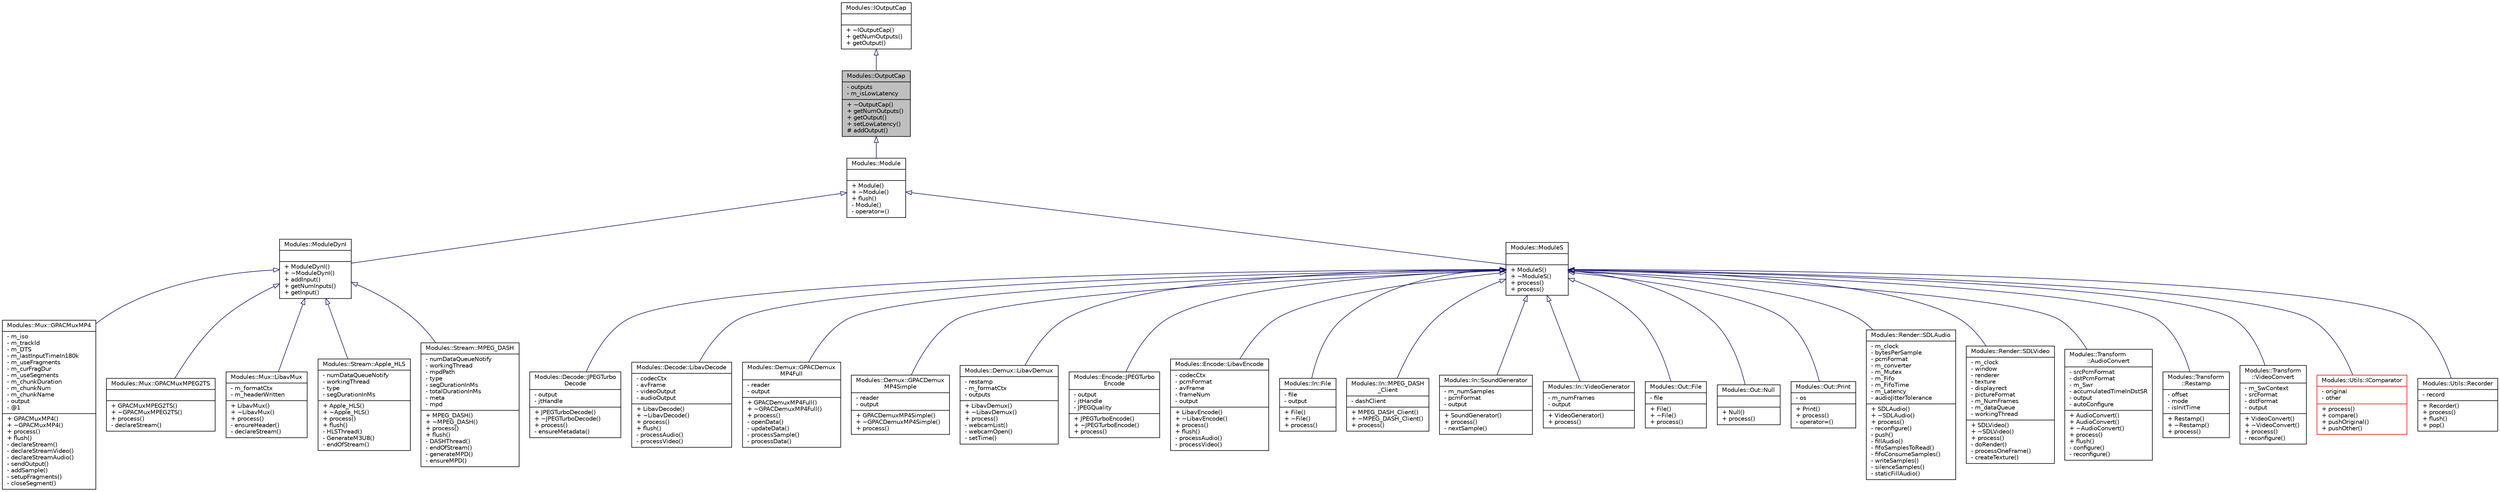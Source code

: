 digraph "Modules::OutputCap"
{
 // INTERACTIVE_SVG=YES
  edge [fontname="Helvetica",fontsize="10",labelfontname="Helvetica",labelfontsize="10"];
  node [fontname="Helvetica",fontsize="10",shape=record];
  Node1 [label="{Modules::OutputCap\n|- outputs\l- m_isLowLatency\l|+ ~OutputCap()\l+ getNumOutputs()\l+ getOutput()\l+ setLowLatency()\l# addOutput()\l}",height=0.2,width=0.4,color="black", fillcolor="grey75", style="filled", fontcolor="black"];
  Node2 -> Node1 [dir="back",color="midnightblue",fontsize="10",style="solid",arrowtail="onormal",fontname="Helvetica"];
  Node2 [label="{Modules::IOutputCap\n||+ ~IOutputCap()\l+ getNumOutputs()\l+ getOutput()\l}",height=0.2,width=0.4,color="black", fillcolor="white", style="filled",URL="$struct_modules_1_1_i_output_cap.html"];
  Node1 -> Node3 [dir="back",color="midnightblue",fontsize="10",style="solid",arrowtail="onormal",fontname="Helvetica"];
  Node3 [label="{Modules::Module\n||+ Module()\l+ ~Module()\l+ flush()\l- Module()\l- operator=()\l}",height=0.2,width=0.4,color="black", fillcolor="white", style="filled",URL="$class_modules_1_1_module.html"];
  Node3 -> Node4 [dir="back",color="midnightblue",fontsize="10",style="solid",arrowtail="onormal",fontname="Helvetica"];
  Node4 [label="{Modules::ModuleDynI\n||+ ModuleDynI()\l+ ~ModuleDynI()\l+ addInput()\l+ getNumInputs()\l+ getInput()\l}",height=0.2,width=0.4,color="black", fillcolor="white", style="filled",URL="$class_modules_1_1_module_dyn_i.html"];
  Node4 -> Node5 [dir="back",color="midnightblue",fontsize="10",style="solid",arrowtail="onormal",fontname="Helvetica"];
  Node5 [label="{Modules::Mux::GPACMuxMP4\n|- m_iso\l- m_trackId\l- m_DTS\l- m_lastInputTimeIn180k\l- m_useFragments\l- m_curFragDur\l- m_useSegments\l- m_chunkDuration\l- m_chunkNum\l- m_chunkName\l- output\l- @1\l|+ GPACMuxMP4()\l+ ~GPACMuxMP4()\l+ process()\l+ flush()\l- declareStream()\l- declareStreamVideo()\l- declareStreamAudio()\l- sendOutput()\l- addSample()\l- setupFragments()\l- closeSegment()\l}",height=0.2,width=0.4,color="black", fillcolor="white", style="filled",URL="$class_modules_1_1_mux_1_1_g_p_a_c_mux_m_p4.html"];
  Node4 -> Node6 [dir="back",color="midnightblue",fontsize="10",style="solid",arrowtail="onormal",fontname="Helvetica"];
  Node6 [label="{Modules::Mux::GPACMuxMPEG2TS\n||+ GPACMuxMPEG2TS()\l+ ~GPACMuxMPEG2TS()\l+ process()\l- declareStream()\l}",height=0.2,width=0.4,color="black", fillcolor="white", style="filled",URL="$class_modules_1_1_mux_1_1_g_p_a_c_mux_m_p_e_g2_t_s.html"];
  Node4 -> Node7 [dir="back",color="midnightblue",fontsize="10",style="solid",arrowtail="onormal",fontname="Helvetica"];
  Node7 [label="{Modules::Mux::LibavMux\n|- m_formatCtx\l- m_headerWritten\l|+ LibavMux()\l+ ~LibavMux()\l+ process()\l- ensureHeader()\l- declareStream()\l}",height=0.2,width=0.4,color="black", fillcolor="white", style="filled",URL="$class_modules_1_1_mux_1_1_libav_mux.html"];
  Node4 -> Node8 [dir="back",color="midnightblue",fontsize="10",style="solid",arrowtail="onormal",fontname="Helvetica"];
  Node8 [label="{Modules::Stream::Apple_HLS\n|- numDataQueueNotify\l- workingThread\l- type\l- segDurationInMs\l|+ Apple_HLS()\l+ ~Apple_HLS()\l+ process()\l+ flush()\l- HLSThread()\l- GenerateM3U8()\l- endOfStream()\l}",height=0.2,width=0.4,color="black", fillcolor="white", style="filled",URL="$class_modules_1_1_stream_1_1_apple___h_l_s.html"];
  Node4 -> Node9 [dir="back",color="midnightblue",fontsize="10",style="solid",arrowtail="onormal",fontname="Helvetica"];
  Node9 [label="{Modules::Stream::MPEG_DASH\n|- numDataQueueNotify\l- workingThread\l- mpdPath\l- type\l- segDurationInMs\l- totalDurationInMs\l- meta\l- mpd\l|+ MPEG_DASH()\l+ ~MPEG_DASH()\l+ process()\l+ flush()\l- DASHThread()\l- endOfStream()\l- generateMPD()\l- ensureMPD()\l}",height=0.2,width=0.4,color="black", fillcolor="white", style="filled",URL="$class_modules_1_1_stream_1_1_m_p_e_g___d_a_s_h.html"];
  Node3 -> Node10 [dir="back",color="midnightblue",fontsize="10",style="solid",arrowtail="onormal",fontname="Helvetica"];
  Node10 [label="{Modules::ModuleS\n||+ ModuleS()\l+ ~ModuleS()\l+ process()\l+ process()\l}",height=0.2,width=0.4,color="black", fillcolor="white", style="filled",URL="$class_modules_1_1_module_s.html"];
  Node10 -> Node11 [dir="back",color="midnightblue",fontsize="10",style="solid",arrowtail="onormal",fontname="Helvetica"];
  Node11 [label="{Modules::Decode::JPEGTurbo\lDecode\n|- output\l- jtHandle\l|+ JPEGTurboDecode()\l+ ~JPEGTurboDecode()\l+ process()\l- ensureMetadata()\l}",height=0.2,width=0.4,color="black", fillcolor="white", style="filled",URL="$class_modules_1_1_decode_1_1_j_p_e_g_turbo_decode.html"];
  Node10 -> Node12 [dir="back",color="midnightblue",fontsize="10",style="solid",arrowtail="onormal",fontname="Helvetica"];
  Node12 [label="{Modules::Decode::LibavDecode\n|- codecCtx\l- avFrame\l- videoOutput\l- audioOutput\l|+ LibavDecode()\l+ ~LibavDecode()\l+ process()\l+ flush()\l- processAudio()\l- processVideo()\l}",height=0.2,width=0.4,color="black", fillcolor="white", style="filled",URL="$class_modules_1_1_decode_1_1_libav_decode.html"];
  Node10 -> Node13 [dir="back",color="midnightblue",fontsize="10",style="solid",arrowtail="onormal",fontname="Helvetica"];
  Node13 [label="{Modules::Demux::GPACDemux\lMP4Full\n|- reader\l- output\l|+ GPACDemuxMP4Full()\l+ ~GPACDemuxMP4Full()\l+ process()\l- openData()\l- updateData()\l- processSample()\l- processData()\l}",height=0.2,width=0.4,color="black", fillcolor="white", style="filled",URL="$class_modules_1_1_demux_1_1_g_p_a_c_demux_m_p4_full.html"];
  Node10 -> Node14 [dir="back",color="midnightblue",fontsize="10",style="solid",arrowtail="onormal",fontname="Helvetica"];
  Node14 [label="{Modules::Demux::GPACDemux\lMP4Simple\n|- reader\l- output\l|+ GPACDemuxMP4Simple()\l+ ~GPACDemuxMP4Simple()\l+ process()\l}",height=0.2,width=0.4,color="black", fillcolor="white", style="filled",URL="$class_modules_1_1_demux_1_1_g_p_a_c_demux_m_p4_simple.html"];
  Node10 -> Node15 [dir="back",color="midnightblue",fontsize="10",style="solid",arrowtail="onormal",fontname="Helvetica"];
  Node15 [label="{Modules::Demux::LibavDemux\n|- restamp\l- m_formatCtx\l- outputs\l|+ LibavDemux()\l+ ~LibavDemux()\l+ process()\l- webcamList()\l- webcamOpen()\l- setTime()\l}",height=0.2,width=0.4,color="black", fillcolor="white", style="filled",URL="$class_modules_1_1_demux_1_1_libav_demux.html"];
  Node10 -> Node16 [dir="back",color="midnightblue",fontsize="10",style="solid",arrowtail="onormal",fontname="Helvetica"];
  Node16 [label="{Modules::Encode::JPEGTurbo\lEncode\n|- output\l- jtHandle\l- JPEGQuality\l|+ JPEGTurboEncode()\l+ ~JPEGTurboEncode()\l+ process()\l}",height=0.2,width=0.4,color="black", fillcolor="white", style="filled",URL="$class_modules_1_1_encode_1_1_j_p_e_g_turbo_encode.html"];
  Node10 -> Node17 [dir="back",color="midnightblue",fontsize="10",style="solid",arrowtail="onormal",fontname="Helvetica"];
  Node17 [label="{Modules::Encode::LibavEncode\n|- codecCtx\l- pcmFormat\l- avFrame\l- frameNum\l- output\l|+ LibavEncode()\l+ ~LibavEncode()\l+ process()\l+ flush()\l- processAudio()\l- processVideo()\l}",height=0.2,width=0.4,color="black", fillcolor="white", style="filled",URL="$class_modules_1_1_encode_1_1_libav_encode.html"];
  Node10 -> Node18 [dir="back",color="midnightblue",fontsize="10",style="solid",arrowtail="onormal",fontname="Helvetica"];
  Node18 [label="{Modules::In::File\n|- file\l- output\l|+ File()\l+ ~File()\l+ process()\l}",height=0.2,width=0.4,color="black", fillcolor="white", style="filled",URL="$class_modules_1_1_in_1_1_file.html"];
  Node10 -> Node19 [dir="back",color="midnightblue",fontsize="10",style="solid",arrowtail="onormal",fontname="Helvetica"];
  Node19 [label="{Modules::In::MPEG_DASH\l_Client\n|- dashClient\l|+ MPEG_DASH_Client()\l+ ~MPEG_DASH_Client()\l+ process()\l}",height=0.2,width=0.4,color="black", fillcolor="white", style="filled",URL="$class_modules_1_1_in_1_1_m_p_e_g___d_a_s_h___client.html"];
  Node10 -> Node20 [dir="back",color="midnightblue",fontsize="10",style="solid",arrowtail="onormal",fontname="Helvetica"];
  Node20 [label="{Modules::In::SoundGenerator\n|- m_numSamples\l- pcmFormat\l- output\l|+ SoundGenerator()\l+ process()\l- nextSample()\l}",height=0.2,width=0.4,color="black", fillcolor="white", style="filled",URL="$class_modules_1_1_in_1_1_sound_generator.html"];
  Node10 -> Node21 [dir="back",color="midnightblue",fontsize="10",style="solid",arrowtail="onormal",fontname="Helvetica"];
  Node21 [label="{Modules::In::VideoGenerator\n|- m_numFrames\l- output\l|+ VideoGenerator()\l+ process()\l}",height=0.2,width=0.4,color="black", fillcolor="white", style="filled",URL="$class_modules_1_1_in_1_1_video_generator.html"];
  Node10 -> Node22 [dir="back",color="midnightblue",fontsize="10",style="solid",arrowtail="onormal",fontname="Helvetica"];
  Node22 [label="{Modules::Out::File\n|- file\l|+ File()\l+ ~File()\l+ process()\l}",height=0.2,width=0.4,color="black", fillcolor="white", style="filled",URL="$class_modules_1_1_out_1_1_file.html"];
  Node10 -> Node23 [dir="back",color="midnightblue",fontsize="10",style="solid",arrowtail="onormal",fontname="Helvetica"];
  Node23 [label="{Modules::Out::Null\n||+ Null()\l+ process()\l}",height=0.2,width=0.4,color="black", fillcolor="white", style="filled",URL="$class_modules_1_1_out_1_1_null.html"];
  Node10 -> Node24 [dir="back",color="midnightblue",fontsize="10",style="solid",arrowtail="onormal",fontname="Helvetica"];
  Node24 [label="{Modules::Out::Print\n|- os\l|+ Print()\l+ process()\l- operator=()\l}",height=0.2,width=0.4,color="black", fillcolor="white", style="filled",URL="$class_modules_1_1_out_1_1_print.html"];
  Node10 -> Node25 [dir="back",color="midnightblue",fontsize="10",style="solid",arrowtail="onormal",fontname="Helvetica"];
  Node25 [label="{Modules::Render::SDLAudio\n|- m_clock\l- bytesPerSample\l- pcmFormat\l- m_converter\l- m_Mutex\l- m_Fifo\l- m_FifoTime\l- m_Latency\l- audioJitterTolerance\l|+ SDLAudio()\l+ ~SDLAudio()\l+ process()\l- reconfigure()\l- push()\l- fillAudio()\l- fifoSamplesToRead()\l- fifoConsumeSamples()\l- writeSamples()\l- silenceSamples()\l- staticFillAudio()\l}",height=0.2,width=0.4,color="black", fillcolor="white", style="filled",URL="$class_modules_1_1_render_1_1_s_d_l_audio.html"];
  Node10 -> Node26 [dir="back",color="midnightblue",fontsize="10",style="solid",arrowtail="onormal",fontname="Helvetica"];
  Node26 [label="{Modules::Render::SDLVideo\n|- m_clock\l- window\l- renderer\l- texture\l- displayrect\l- pictureFormat\l- m_NumFrames\l- m_dataQueue\l- workingThread\l|+ SDLVideo()\l+ ~SDLVideo()\l+ process()\l- doRender()\l- processOneFrame()\l- createTexture()\l}",height=0.2,width=0.4,color="black", fillcolor="white", style="filled",URL="$class_modules_1_1_render_1_1_s_d_l_video.html"];
  Node10 -> Node27 [dir="back",color="midnightblue",fontsize="10",style="solid",arrowtail="onormal",fontname="Helvetica"];
  Node27 [label="{Modules::Transform\l::AudioConvert\n|- srcPcmFormat\l- dstPcmFormat\l- m_Swr\l- accumulatedTimeInDstSR\l- output\l- autoConfigure\l|+ AudioConvert()\l+ AudioConvert()\l+ ~AudioConvert()\l+ process()\l+ flush()\l- configure()\l- reconfigure()\l}",height=0.2,width=0.4,color="black", fillcolor="white", style="filled",URL="$class_modules_1_1_transform_1_1_audio_convert.html"];
  Node10 -> Node28 [dir="back",color="midnightblue",fontsize="10",style="solid",arrowtail="onormal",fontname="Helvetica"];
  Node28 [label="{Modules::Transform\l::Restamp\n|- offset\l- mode\l- isInitTime\l|+ Restamp()\l+ ~Restamp()\l+ process()\l}",height=0.2,width=0.4,color="black", fillcolor="white", style="filled",URL="$class_modules_1_1_transform_1_1_restamp.html"];
  Node10 -> Node29 [dir="back",color="midnightblue",fontsize="10",style="solid",arrowtail="onormal",fontname="Helvetica"];
  Node29 [label="{Modules::Transform\l::VideoConvert\n|- m_SwContext\l- srcFormat\l- dstFormat\l- output\l|+ VideoConvert()\l+ ~VideoConvert()\l+ process()\l- reconfigure()\l}",height=0.2,width=0.4,color="black", fillcolor="white", style="filled",URL="$class_modules_1_1_transform_1_1_video_convert.html"];
  Node10 -> Node30 [dir="back",color="midnightblue",fontsize="10",style="solid",arrowtail="onormal",fontname="Helvetica"];
  Node30 [label="{Modules::Utils::IComparator\n|- original\l- other\l|+ process()\l+ compare()\l+ pushOriginal()\l+ pushOther()\l}",height=0.2,width=0.4,color="red", fillcolor="white", style="filled",URL="$class_modules_1_1_utils_1_1_i_comparator.html"];
  Node10 -> Node31 [dir="back",color="midnightblue",fontsize="10",style="solid",arrowtail="onormal",fontname="Helvetica"];
  Node31 [label="{Modules::Utils::Recorder\n|- record\l|+ Recorder()\l+ process()\l+ flush()\l+ pop()\l}",height=0.2,width=0.4,color="black", fillcolor="white", style="filled",URL="$class_modules_1_1_utils_1_1_recorder.html"];
}
